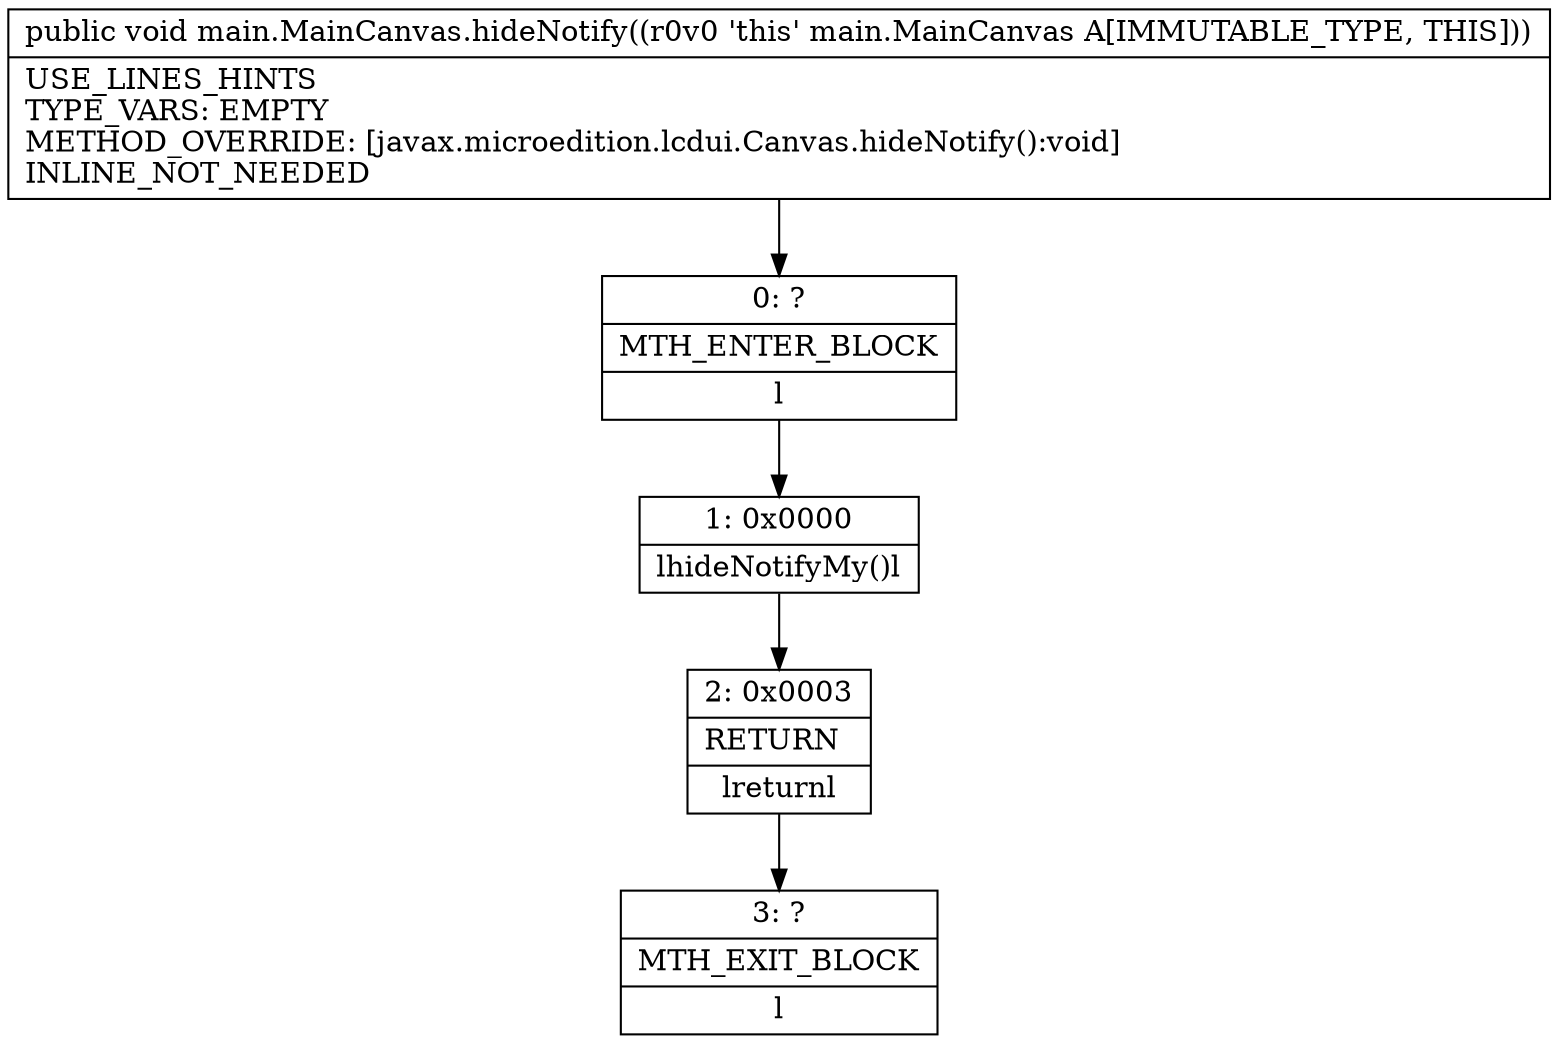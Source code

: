 digraph "CFG formain.MainCanvas.hideNotify()V" {
Node_0 [shape=record,label="{0\:\ ?|MTH_ENTER_BLOCK\l|l}"];
Node_1 [shape=record,label="{1\:\ 0x0000|lhideNotifyMy()l}"];
Node_2 [shape=record,label="{2\:\ 0x0003|RETURN\l|lreturnl}"];
Node_3 [shape=record,label="{3\:\ ?|MTH_EXIT_BLOCK\l|l}"];
MethodNode[shape=record,label="{public void main.MainCanvas.hideNotify((r0v0 'this' main.MainCanvas A[IMMUTABLE_TYPE, THIS]))  | USE_LINES_HINTS\lTYPE_VARS: EMPTY\lMETHOD_OVERRIDE: [javax.microedition.lcdui.Canvas.hideNotify():void]\lINLINE_NOT_NEEDED\l}"];
MethodNode -> Node_0;
Node_0 -> Node_1;
Node_1 -> Node_2;
Node_2 -> Node_3;
}

